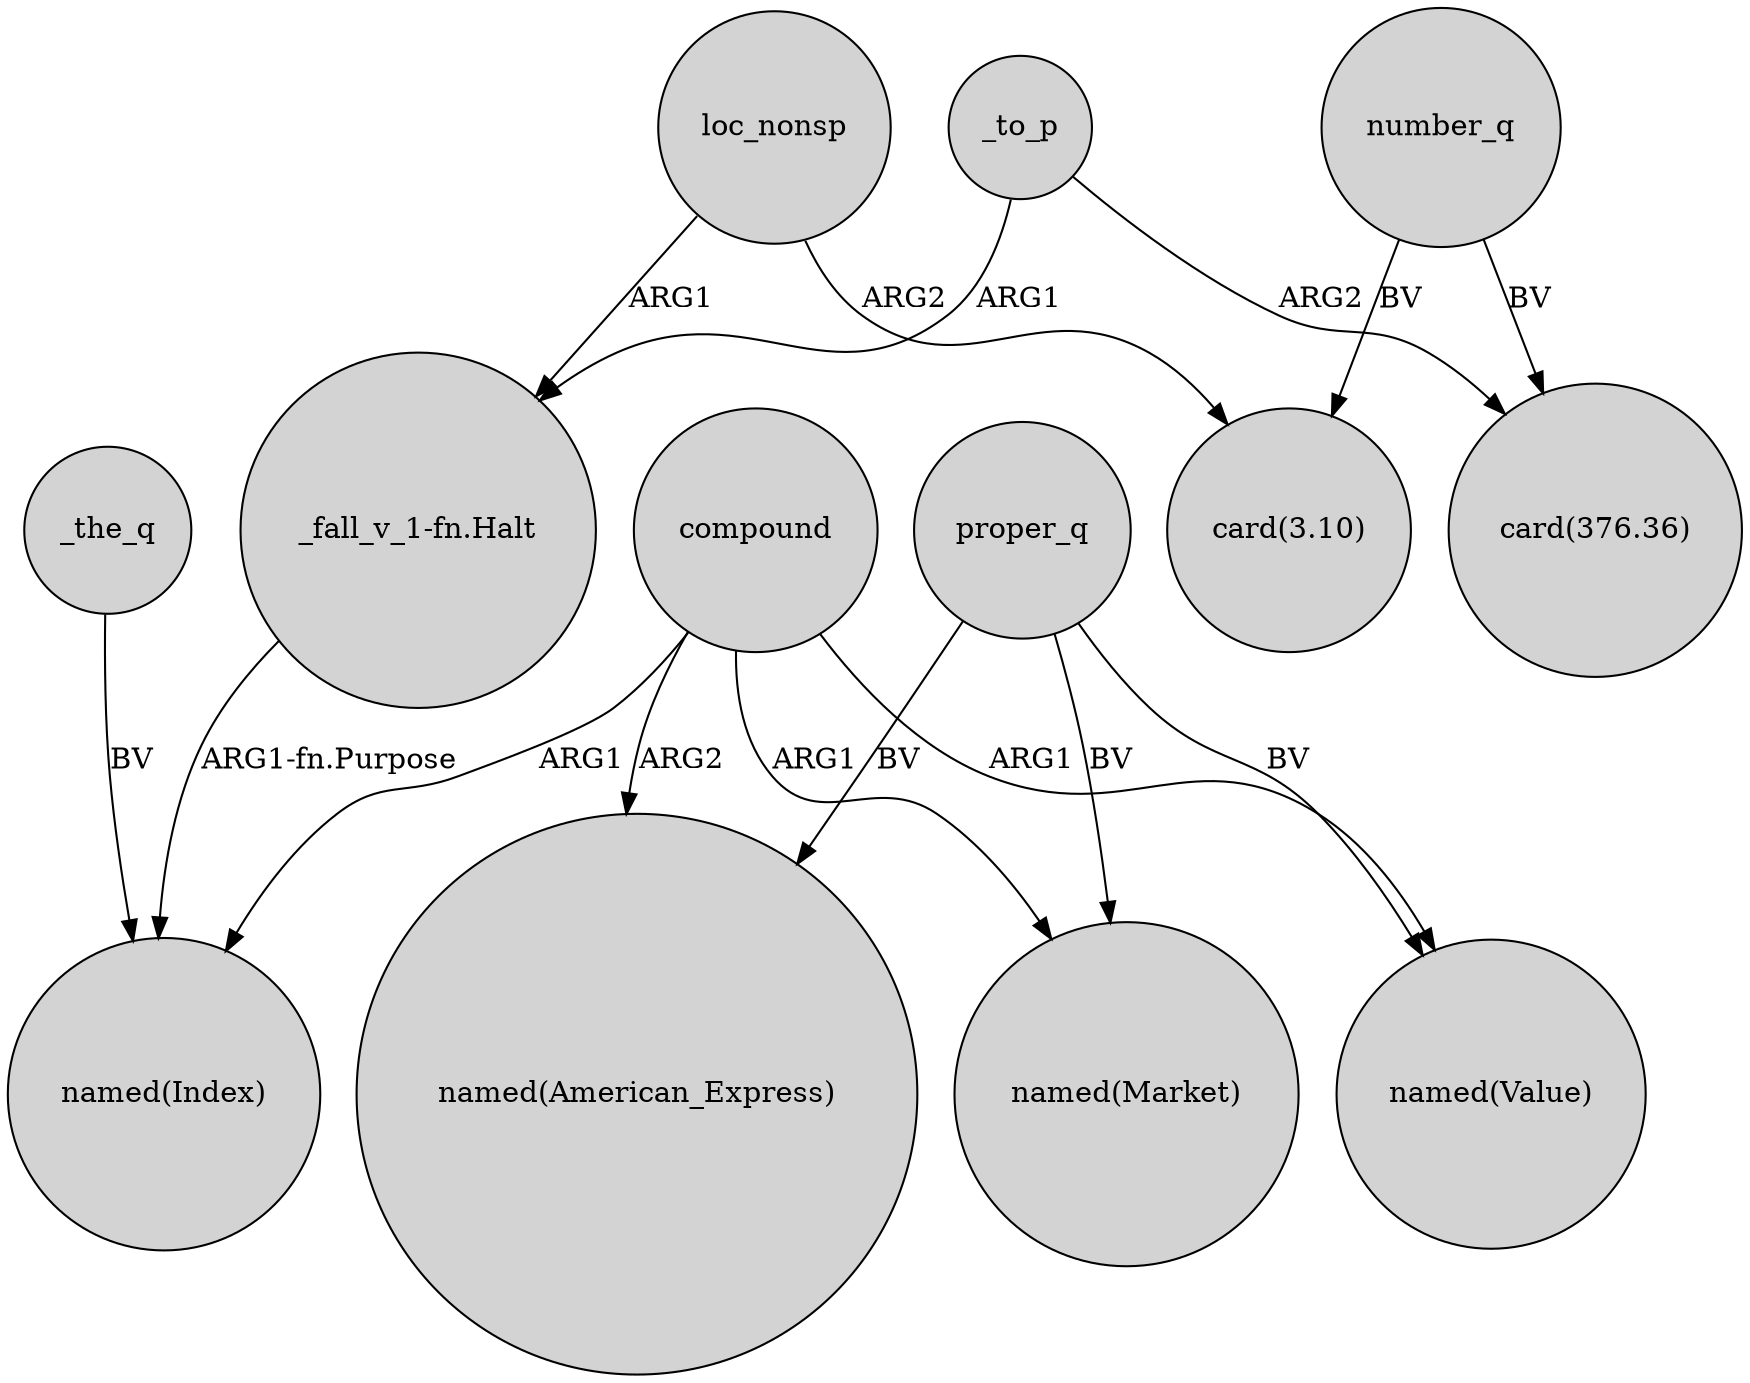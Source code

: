 digraph {
	node [shape=circle style=filled]
	proper_q -> "named(American_Express)" [label=BV]
	"_fall_v_1-fn.Halt" -> "named(Index)" [label="ARG1-fn.Purpose"]
	proper_q -> "named(Market)" [label=BV]
	compound -> "named(Value)" [label=ARG1]
	_the_q -> "named(Index)" [label=BV]
	proper_q -> "named(Value)" [label=BV]
	compound -> "named(Market)" [label=ARG1]
	compound -> "named(American_Express)" [label=ARG2]
	compound -> "named(Index)" [label=ARG1]
	number_q -> "card(3.10)" [label=BV]
	number_q -> "card(376.36)" [label=BV]
	_to_p -> "_fall_v_1-fn.Halt" [label=ARG1]
	loc_nonsp -> "_fall_v_1-fn.Halt" [label=ARG1]
	loc_nonsp -> "card(3.10)" [label=ARG2]
	_to_p -> "card(376.36)" [label=ARG2]
}
